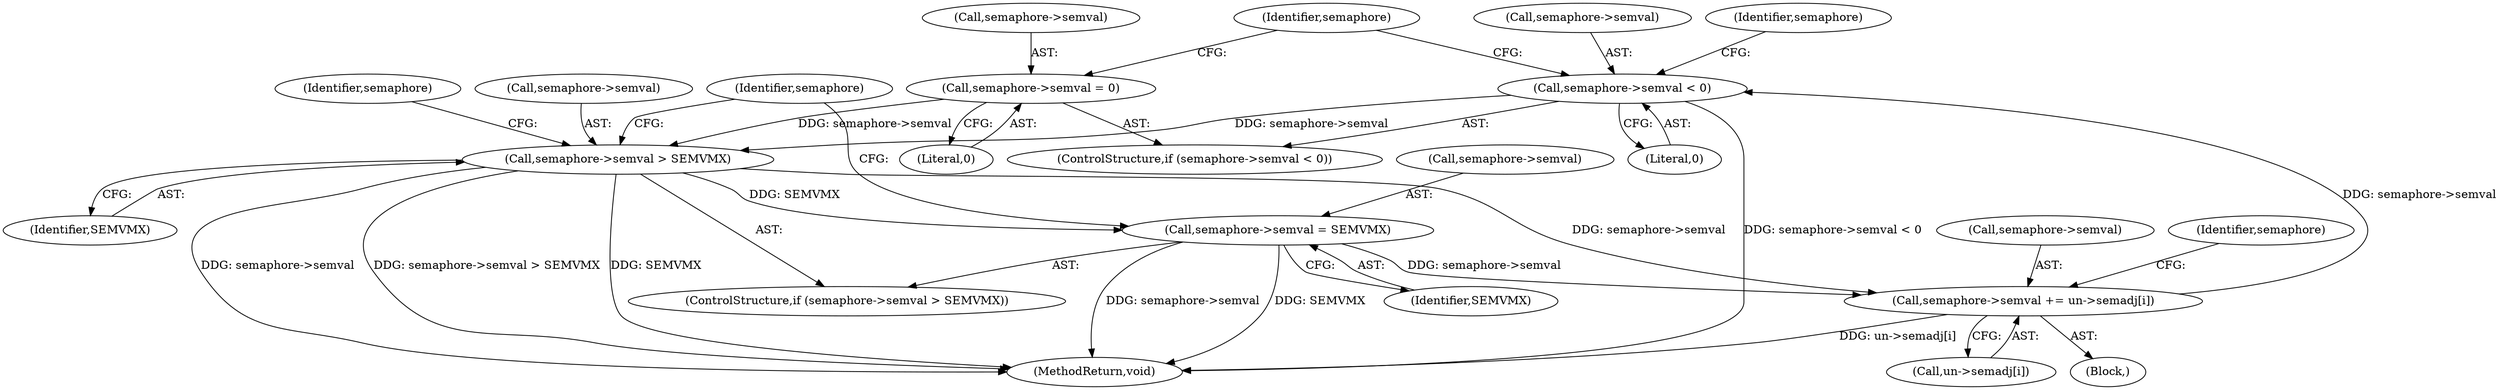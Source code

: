 digraph "0_linux_6062a8dc0517bce23e3c2f7d2fea5e22411269a3_1@pointer" {
"1000274" [label="(Call,semaphore->semval < 0)"];
"1000264" [label="(Call,semaphore->semval += un->semadj[i])"];
"1000285" [label="(Call,semaphore->semval > SEMVMX)"];
"1000274" [label="(Call,semaphore->semval < 0)"];
"1000279" [label="(Call,semaphore->semval = 0)"];
"1000290" [label="(Call,semaphore->semval = SEMVMX)"];
"1000283" [label="(Literal,0)"];
"1000294" [label="(Identifier,SEMVMX)"];
"1000289" [label="(Identifier,SEMVMX)"];
"1000275" [label="(Call,semaphore->semval)"];
"1000280" [label="(Call,semaphore->semval)"];
"1000265" [label="(Call,semaphore->semval)"];
"1000279" [label="(Call,semaphore->semval = 0)"];
"1000285" [label="(Call,semaphore->semval > SEMVMX)"];
"1000291" [label="(Call,semaphore->semval)"];
"1000264" [label="(Call,semaphore->semval += un->semadj[i])"];
"1000286" [label="(Call,semaphore->semval)"];
"1000292" [label="(Identifier,semaphore)"];
"1000281" [label="(Identifier,semaphore)"];
"1000273" [label="(ControlStructure,if (semaphore->semval < 0))"];
"1000290" [label="(Call,semaphore->semval = SEMVMX)"];
"1000323" [label="(MethodReturn,void)"];
"1000284" [label="(ControlStructure,if (semaphore->semval > SEMVMX))"];
"1000297" [label="(Identifier,semaphore)"];
"1000287" [label="(Identifier,semaphore)"];
"1000268" [label="(Call,un->semadj[i])"];
"1000278" [label="(Literal,0)"];
"1000276" [label="(Identifier,semaphore)"];
"1000274" [label="(Call,semaphore->semval < 0)"];
"1000263" [label="(Block,)"];
"1000274" -> "1000273"  [label="AST: "];
"1000274" -> "1000278"  [label="CFG: "];
"1000275" -> "1000274"  [label="AST: "];
"1000278" -> "1000274"  [label="AST: "];
"1000281" -> "1000274"  [label="CFG: "];
"1000287" -> "1000274"  [label="CFG: "];
"1000274" -> "1000323"  [label="DDG: semaphore->semval < 0"];
"1000264" -> "1000274"  [label="DDG: semaphore->semval"];
"1000274" -> "1000285"  [label="DDG: semaphore->semval"];
"1000264" -> "1000263"  [label="AST: "];
"1000264" -> "1000268"  [label="CFG: "];
"1000265" -> "1000264"  [label="AST: "];
"1000268" -> "1000264"  [label="AST: "];
"1000276" -> "1000264"  [label="CFG: "];
"1000264" -> "1000323"  [label="DDG: un->semadj[i]"];
"1000285" -> "1000264"  [label="DDG: semaphore->semval"];
"1000290" -> "1000264"  [label="DDG: semaphore->semval"];
"1000285" -> "1000284"  [label="AST: "];
"1000285" -> "1000289"  [label="CFG: "];
"1000286" -> "1000285"  [label="AST: "];
"1000289" -> "1000285"  [label="AST: "];
"1000292" -> "1000285"  [label="CFG: "];
"1000297" -> "1000285"  [label="CFG: "];
"1000285" -> "1000323"  [label="DDG: semaphore->semval"];
"1000285" -> "1000323"  [label="DDG: semaphore->semval > SEMVMX"];
"1000285" -> "1000323"  [label="DDG: SEMVMX"];
"1000279" -> "1000285"  [label="DDG: semaphore->semval"];
"1000285" -> "1000290"  [label="DDG: SEMVMX"];
"1000279" -> "1000273"  [label="AST: "];
"1000279" -> "1000283"  [label="CFG: "];
"1000280" -> "1000279"  [label="AST: "];
"1000283" -> "1000279"  [label="AST: "];
"1000287" -> "1000279"  [label="CFG: "];
"1000290" -> "1000284"  [label="AST: "];
"1000290" -> "1000294"  [label="CFG: "];
"1000291" -> "1000290"  [label="AST: "];
"1000294" -> "1000290"  [label="AST: "];
"1000297" -> "1000290"  [label="CFG: "];
"1000290" -> "1000323"  [label="DDG: semaphore->semval"];
"1000290" -> "1000323"  [label="DDG: SEMVMX"];
}
